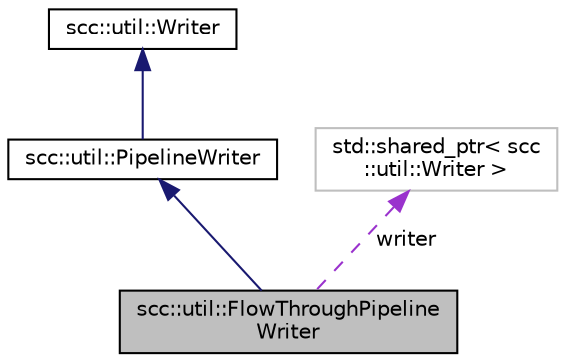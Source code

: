 digraph "scc::util::FlowThroughPipelineWriter"
{
 // LATEX_PDF_SIZE
  edge [fontname="Helvetica",fontsize="10",labelfontname="Helvetica",labelfontsize="10"];
  node [fontname="Helvetica",fontsize="10",shape=record];
  Node1 [label="scc::util::FlowThroughPipeline\lWriter",height=0.2,width=0.4,color="black", fillcolor="grey75", style="filled", fontcolor="black",tooltip="Pipeline writer which flows through all data."];
  Node2 -> Node1 [dir="back",color="midnightblue",fontsize="10",style="solid",fontname="Helvetica"];
  Node2 [label="scc::util::PipelineWriter",height=0.2,width=0.4,color="black", fillcolor="white", style="filled",URL="$d5/dea/structscc_1_1util_1_1PipelineWriter.html",tooltip="Pipeline writer to carry out processing in a pipeline (chain of writers)."];
  Node3 -> Node2 [dir="back",color="midnightblue",fontsize="10",style="solid",fontname="Helvetica"];
  Node3 [label="scc::util::Writer",height=0.2,width=0.4,color="black", fillcolor="white", style="filled",URL="$dc/d91/structscc_1_1util_1_1Writer.html",tooltip="Interface class for objects which can be written."];
  Node4 -> Node1 [dir="back",color="darkorchid3",fontsize="10",style="dashed",label=" writer" ,fontname="Helvetica"];
  Node4 [label="std::shared_ptr\< scc\l::util::Writer \>",height=0.2,width=0.4,color="grey75", fillcolor="white", style="filled",tooltip=" "];
}
